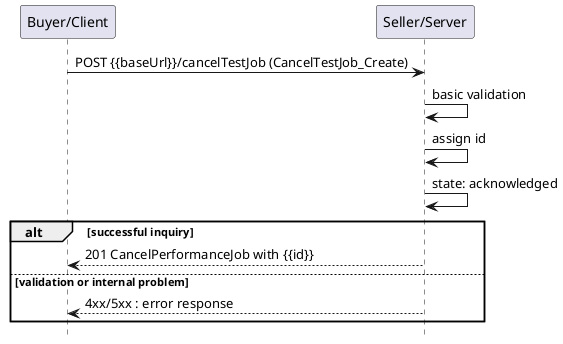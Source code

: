 @startuml useCase13

hide footbox

participant "Buyer/Client" as B
participant "Seller/Server" as S

B -> S : POST {{baseUrl}}/cancelTestJob (CancelTestJob_Create)

S -> S : basic validation
S -> S : assign id
S -> S : state: acknowledged
alt successful inquiry
    B <-- S : 201 CancelPerformanceJob with {{id}}
else validation or internal problem
    B <-- S: 4xx/5xx : error response
end


' hide footbox

' participant "Buyer/Client" as B
' participant "Seller/Server" as S

' B -> S : POST {{baseUrl}}/testJob/{{id}}/cancel

' S -> S : basic validation
' S -> S : state: acknowledged
' alt
'     B <-- S : 201 : TestJobProcessResponse
' else validation or internal problem
'     B <-- S: 4xx/5xx : error response
' end

@enduml